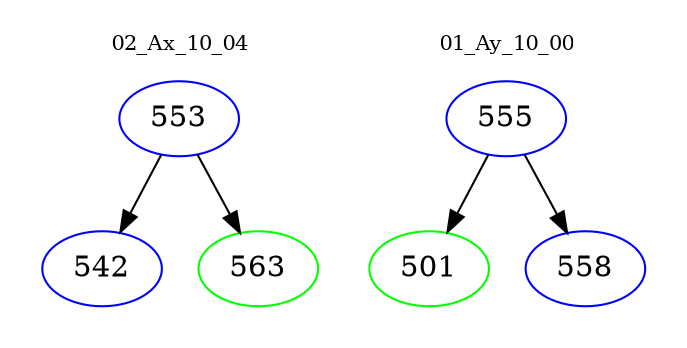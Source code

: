 digraph{
subgraph cluster_0 {
color = white
label = "02_Ax_10_04";
fontsize=10;
T0_553 [label="553", color="blue"]
T0_553 -> T0_542 [color="black"]
T0_542 [label="542", color="blue"]
T0_553 -> T0_563 [color="black"]
T0_563 [label="563", color="green"]
}
subgraph cluster_1 {
color = white
label = "01_Ay_10_00";
fontsize=10;
T1_555 [label="555", color="blue"]
T1_555 -> T1_501 [color="black"]
T1_501 [label="501", color="green"]
T1_555 -> T1_558 [color="black"]
T1_558 [label="558", color="blue"]
}
}
